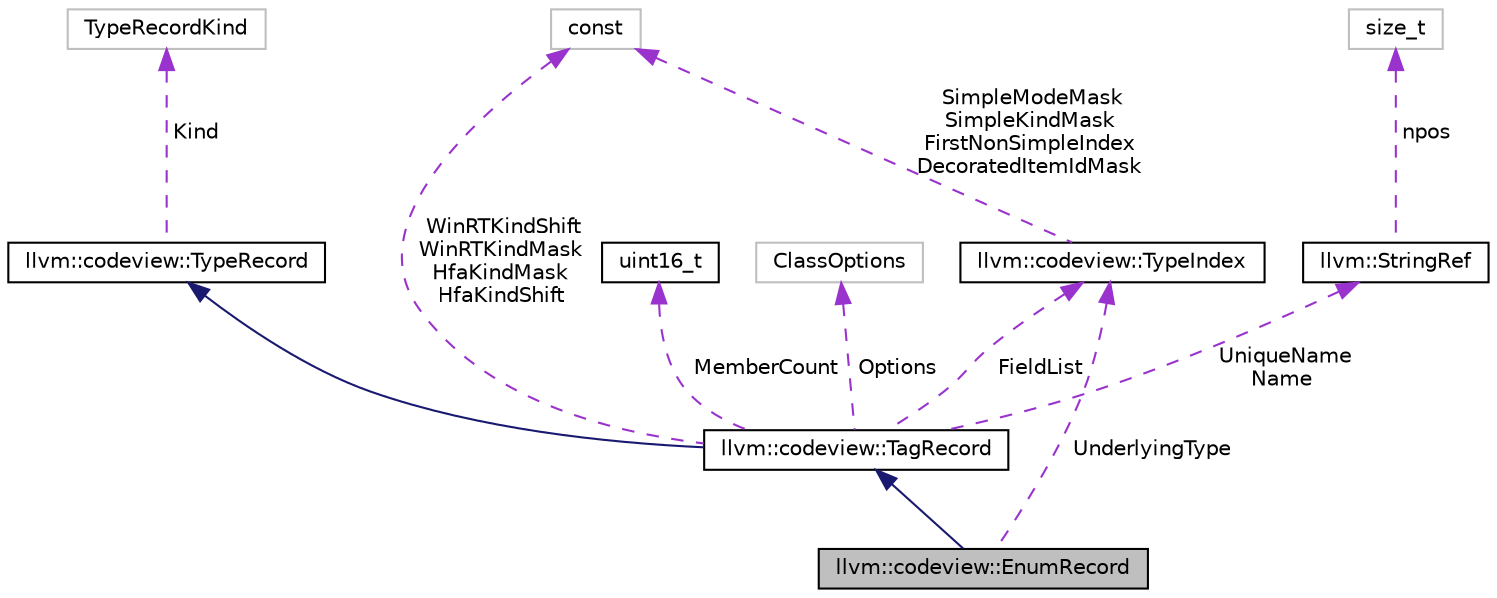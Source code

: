 digraph "llvm::codeview::EnumRecord"
{
 // LATEX_PDF_SIZE
  bgcolor="transparent";
  edge [fontname="Helvetica",fontsize="10",labelfontname="Helvetica",labelfontsize="10"];
  node [fontname="Helvetica",fontsize="10",shape=record];
  Node1 [label="llvm::codeview::EnumRecord",height=0.2,width=0.4,color="black", fillcolor="grey75", style="filled", fontcolor="black",tooltip=" "];
  Node2 -> Node1 [dir="back",color="midnightblue",fontsize="10",style="solid",fontname="Helvetica"];
  Node2 [label="llvm::codeview::TagRecord",height=0.2,width=0.4,color="black",URL="$classllvm_1_1codeview_1_1TagRecord.html",tooltip=" "];
  Node3 -> Node2 [dir="back",color="midnightblue",fontsize="10",style="solid",fontname="Helvetica"];
  Node3 [label="llvm::codeview::TypeRecord",height=0.2,width=0.4,color="black",URL="$classllvm_1_1codeview_1_1TypeRecord.html",tooltip=" "];
  Node4 -> Node3 [dir="back",color="darkorchid3",fontsize="10",style="dashed",label=" Kind" ,fontname="Helvetica"];
  Node4 [label="TypeRecordKind",height=0.2,width=0.4,color="grey75",tooltip=" "];
  Node5 -> Node2 [dir="back",color="darkorchid3",fontsize="10",style="dashed",label=" MemberCount" ,fontname="Helvetica"];
  Node5 [label="uint16_t",height=0.2,width=0.4,color="black",URL="$classuint16__t.html",tooltip=" "];
  Node6 -> Node2 [dir="back",color="darkorchid3",fontsize="10",style="dashed",label=" Options" ,fontname="Helvetica"];
  Node6 [label="ClassOptions",height=0.2,width=0.4,color="grey75",tooltip=" "];
  Node7 -> Node2 [dir="back",color="darkorchid3",fontsize="10",style="dashed",label=" WinRTKindShift\nWinRTKindMask\nHfaKindMask\nHfaKindShift" ,fontname="Helvetica"];
  Node7 [label="const",height=0.2,width=0.4,color="grey75",tooltip=" "];
  Node8 -> Node2 [dir="back",color="darkorchid3",fontsize="10",style="dashed",label=" UniqueName\nName" ,fontname="Helvetica"];
  Node8 [label="llvm::StringRef",height=0.2,width=0.4,color="black",URL="$classllvm_1_1StringRef.html",tooltip="StringRef - Represent a constant reference to a string, i.e."];
  Node9 -> Node8 [dir="back",color="darkorchid3",fontsize="10",style="dashed",label=" npos" ,fontname="Helvetica"];
  Node9 [label="size_t",height=0.2,width=0.4,color="grey75",tooltip=" "];
  Node10 -> Node2 [dir="back",color="darkorchid3",fontsize="10",style="dashed",label=" FieldList" ,fontname="Helvetica"];
  Node10 [label="llvm::codeview::TypeIndex",height=0.2,width=0.4,color="black",URL="$classllvm_1_1codeview_1_1TypeIndex.html",tooltip="A 32-bit type reference."];
  Node7 -> Node10 [dir="back",color="darkorchid3",fontsize="10",style="dashed",label=" SimpleModeMask\nSimpleKindMask\nFirstNonSimpleIndex\nDecoratedItemIdMask" ,fontname="Helvetica"];
  Node10 -> Node1 [dir="back",color="darkorchid3",fontsize="10",style="dashed",label=" UnderlyingType" ,fontname="Helvetica"];
}
